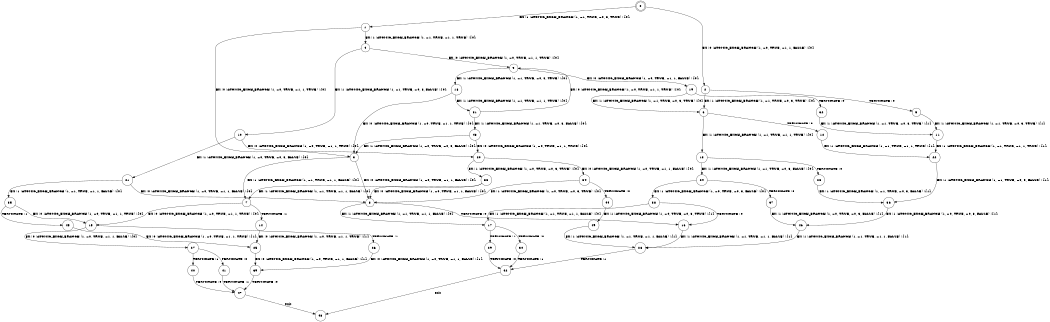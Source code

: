 digraph BCG {
size = "7, 10.5";
center = TRUE;
node [shape = circle];
0 [peripheries = 2];
0 -> 1 [label = "EX !1 !ATOMIC_EXCH_BRANCH (1, +1, TRUE, +0, 3, TRUE) !{0}"];
0 -> 2 [label = "EX !0 !ATOMIC_EXCH_BRANCH (1, +0, TRUE, +1, 1, FALSE) !{0}"];
1 -> 3 [label = "EX !0 !ATOMIC_EXCH_BRANCH (1, +0, TRUE, +1, 1, TRUE) !{0}"];
1 -> 4 [label = "EX !1 !ATOMIC_EXCH_BRANCH (1, +1, TRUE, +1, 1, TRUE) !{0}"];
2 -> 5 [label = "TERMINATE !0"];
2 -> 6 [label = "EX !1 !ATOMIC_EXCH_BRANCH (1, +1, TRUE, +0, 3, TRUE) !{0}"];
3 -> 7 [label = "EX !1 !ATOMIC_EXCH_BRANCH (1, +1, TRUE, +1, 1, FALSE) !{0}"];
3 -> 8 [label = "EX !0 !ATOMIC_EXCH_BRANCH (1, +0, TRUE, +1, 1, FALSE) !{0}"];
4 -> 9 [label = "EX !0 !ATOMIC_EXCH_BRANCH (1, +0, TRUE, +1, 1, TRUE) !{0}"];
4 -> 10 [label = "EX !1 !ATOMIC_EXCH_BRANCH (1, +1, TRUE, +0, 3, FALSE) !{0}"];
5 -> 11 [label = "EX !1 !ATOMIC_EXCH_BRANCH (1, +1, TRUE, +0, 3, TRUE) !{1}"];
6 -> 12 [label = "TERMINATE !0"];
6 -> 13 [label = "EX !1 !ATOMIC_EXCH_BRANCH (1, +1, TRUE, +1, 1, TRUE) !{0}"];
7 -> 14 [label = "TERMINATE !1"];
7 -> 15 [label = "EX !0 !ATOMIC_EXCH_BRANCH (1, +0, TRUE, +1, 1, TRUE) !{0}"];
8 -> 16 [label = "TERMINATE !0"];
8 -> 17 [label = "EX !1 !ATOMIC_EXCH_BRANCH (1, +1, TRUE, +1, 1, FALSE) !{0}"];
9 -> 18 [label = "EX !1 !ATOMIC_EXCH_BRANCH (1, +1, TRUE, +0, 3, TRUE) !{0}"];
9 -> 19 [label = "EX !0 !ATOMIC_EXCH_BRANCH (1, +0, TRUE, +1, 1, FALSE) !{0}"];
10 -> 20 [label = "EX !0 !ATOMIC_EXCH_BRANCH (1, +0, TRUE, +1, 1, TRUE) !{0}"];
10 -> 21 [label = "EX !1 !ATOMIC_EXCH_BRANCH (1, +0, TRUE, +0, 3, FALSE) !{0}"];
11 -> 22 [label = "EX !1 !ATOMIC_EXCH_BRANCH (1, +1, TRUE, +1, 1, TRUE) !{1}"];
12 -> 22 [label = "EX !1 !ATOMIC_EXCH_BRANCH (1, +1, TRUE, +1, 1, TRUE) !{1}"];
13 -> 23 [label = "TERMINATE !0"];
13 -> 24 [label = "EX !1 !ATOMIC_EXCH_BRANCH (1, +1, TRUE, +0, 3, FALSE) !{0}"];
14 -> 25 [label = "EX !0 !ATOMIC_EXCH_BRANCH (1, +0, TRUE, +1, 1, TRUE) !{1}"];
15 -> 26 [label = "TERMINATE !1"];
15 -> 27 [label = "EX !0 !ATOMIC_EXCH_BRANCH (1, +0, TRUE, +1, 1, FALSE) !{0}"];
16 -> 28 [label = "EX !1 !ATOMIC_EXCH_BRANCH (1, +1, TRUE, +1, 1, FALSE) !{1}"];
17 -> 29 [label = "TERMINATE !1"];
17 -> 30 [label = "TERMINATE !0"];
18 -> 31 [label = "EX !1 !ATOMIC_EXCH_BRANCH (1, +1, TRUE, +1, 1, TRUE) !{0}"];
18 -> 3 [label = "EX !0 !ATOMIC_EXCH_BRANCH (1, +0, TRUE, +1, 1, TRUE) !{0}"];
19 -> 32 [label = "TERMINATE !0"];
19 -> 6 [label = "EX !1 !ATOMIC_EXCH_BRANCH (1, +1, TRUE, +0, 3, TRUE) !{0}"];
20 -> 33 [label = "EX !1 !ATOMIC_EXCH_BRANCH (1, +0, TRUE, +0, 3, TRUE) !{0}"];
20 -> 34 [label = "EX !0 !ATOMIC_EXCH_BRANCH (1, +0, TRUE, +1, 1, FALSE) !{0}"];
21 -> 8 [label = "EX !0 !ATOMIC_EXCH_BRANCH (1, +0, TRUE, +1, 1, FALSE) !{0}"];
21 -> 35 [label = "EX !1 !ATOMIC_EXCH_BRANCH (1, +1, TRUE, +1, 1, FALSE) !{0}"];
22 -> 36 [label = "EX !1 !ATOMIC_EXCH_BRANCH (1, +1, TRUE, +0, 3, FALSE) !{1}"];
23 -> 36 [label = "EX !1 !ATOMIC_EXCH_BRANCH (1, +1, TRUE, +0, 3, FALSE) !{1}"];
24 -> 37 [label = "TERMINATE !0"];
24 -> 38 [label = "EX !1 !ATOMIC_EXCH_BRANCH (1, +0, TRUE, +0, 3, FALSE) !{0}"];
25 -> 39 [label = "EX !0 !ATOMIC_EXCH_BRANCH (1, +0, TRUE, +1, 1, FALSE) !{1}"];
26 -> 39 [label = "EX !0 !ATOMIC_EXCH_BRANCH (1, +0, TRUE, +1, 1, FALSE) !{1}"];
27 -> 40 [label = "TERMINATE !1"];
27 -> 41 [label = "TERMINATE !0"];
28 -> 42 [label = "TERMINATE !1"];
29 -> 42 [label = "TERMINATE !0"];
30 -> 42 [label = "TERMINATE !1"];
31 -> 43 [label = "EX !1 !ATOMIC_EXCH_BRANCH (1, +1, TRUE, +0, 3, FALSE) !{0}"];
31 -> 9 [label = "EX !0 !ATOMIC_EXCH_BRANCH (1, +0, TRUE, +1, 1, TRUE) !{0}"];
32 -> 11 [label = "EX !1 !ATOMIC_EXCH_BRANCH (1, +1, TRUE, +0, 3, TRUE) !{1}"];
33 -> 7 [label = "EX !1 !ATOMIC_EXCH_BRANCH (1, +1, TRUE, +1, 1, FALSE) !{0}"];
33 -> 8 [label = "EX !0 !ATOMIC_EXCH_BRANCH (1, +0, TRUE, +1, 1, FALSE) !{0}"];
34 -> 44 [label = "TERMINATE !0"];
34 -> 8 [label = "EX !1 !ATOMIC_EXCH_BRANCH (1, +0, TRUE, +0, 3, TRUE) !{0}"];
35 -> 45 [label = "TERMINATE !1"];
35 -> 15 [label = "EX !0 !ATOMIC_EXCH_BRANCH (1, +0, TRUE, +1, 1, TRUE) !{0}"];
36 -> 46 [label = "EX !1 !ATOMIC_EXCH_BRANCH (1, +0, TRUE, +0, 3, FALSE) !{1}"];
37 -> 46 [label = "EX !1 !ATOMIC_EXCH_BRANCH (1, +0, TRUE, +0, 3, FALSE) !{1}"];
38 -> 16 [label = "TERMINATE !0"];
38 -> 17 [label = "EX !1 !ATOMIC_EXCH_BRANCH (1, +1, TRUE, +1, 1, FALSE) !{0}"];
39 -> 47 [label = "TERMINATE !0"];
40 -> 47 [label = "TERMINATE !0"];
41 -> 47 [label = "TERMINATE !1"];
42 -> 48 [label = "exit"];
43 -> 3 [label = "EX !1 !ATOMIC_EXCH_BRANCH (1, +0, TRUE, +0, 3, FALSE) !{0}"];
43 -> 20 [label = "EX !0 !ATOMIC_EXCH_BRANCH (1, +0, TRUE, +1, 1, TRUE) !{0}"];
44 -> 49 [label = "EX !1 !ATOMIC_EXCH_BRANCH (1, +0, TRUE, +0, 3, TRUE) !{1}"];
45 -> 25 [label = "EX !0 !ATOMIC_EXCH_BRANCH (1, +0, TRUE, +1, 1, TRUE) !{1}"];
46 -> 28 [label = "EX !1 !ATOMIC_EXCH_BRANCH (1, +1, TRUE, +1, 1, FALSE) !{1}"];
47 -> 48 [label = "exit"];
49 -> 28 [label = "EX !1 !ATOMIC_EXCH_BRANCH (1, +1, TRUE, +1, 1, FALSE) !{1}"];
}
